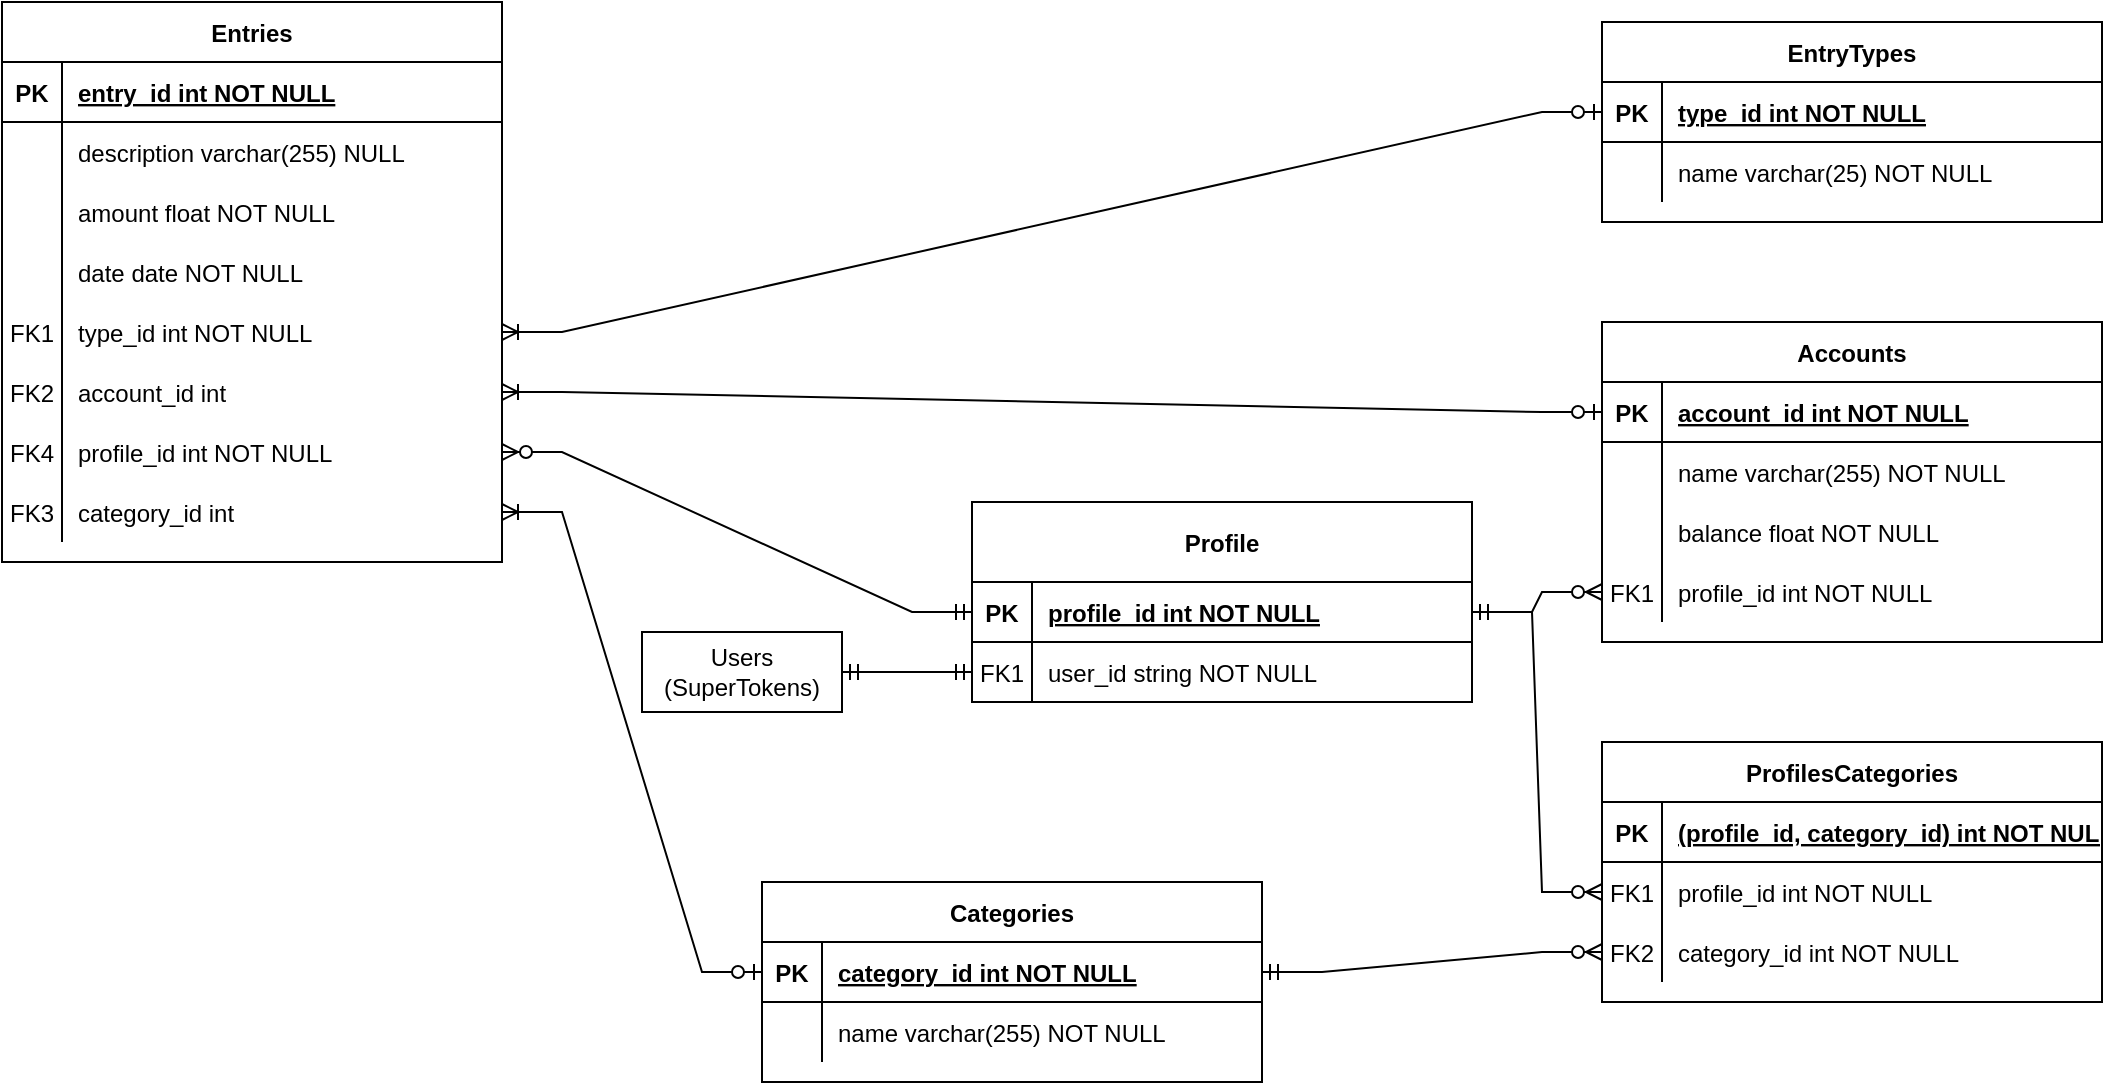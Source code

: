 <mxfile version="18.0.4" type="device"><diagram id="R2lEEEUBdFMjLlhIrx00" name="Page-1"><mxGraphModel dx="1925" dy="815" grid="1" gridSize="10" guides="1" tooltips="1" connect="1" arrows="1" fold="1" page="1" pageScale="1" pageWidth="850" pageHeight="1100" math="0" shadow="0" extFonts="Permanent Marker^https://fonts.googleapis.com/css?family=Permanent+Marker"><root><mxCell id="0"/><mxCell id="1" parent="0"/><mxCell id="C-vyLk0tnHw3VtMMgP7b-2" value="EntryTypes" style="shape=table;startSize=30;container=1;collapsible=1;childLayout=tableLayout;fixedRows=1;rowLines=0;fontStyle=1;align=center;resizeLast=1;" parent="1" vertex="1"><mxGeometry x="740" y="200" width="250" height="100" as="geometry"/></mxCell><mxCell id="C-vyLk0tnHw3VtMMgP7b-3" value="" style="shape=partialRectangle;collapsible=0;dropTarget=0;pointerEvents=0;fillColor=none;points=[[0,0.5],[1,0.5]];portConstraint=eastwest;top=0;left=0;right=0;bottom=1;" parent="C-vyLk0tnHw3VtMMgP7b-2" vertex="1"><mxGeometry y="30" width="250" height="30" as="geometry"/></mxCell><mxCell id="C-vyLk0tnHw3VtMMgP7b-4" value="PK" style="shape=partialRectangle;overflow=hidden;connectable=0;fillColor=none;top=0;left=0;bottom=0;right=0;fontStyle=1;" parent="C-vyLk0tnHw3VtMMgP7b-3" vertex="1"><mxGeometry width="30" height="30" as="geometry"><mxRectangle width="30" height="30" as="alternateBounds"/></mxGeometry></mxCell><mxCell id="C-vyLk0tnHw3VtMMgP7b-5" value="type_id int NOT NULL " style="shape=partialRectangle;overflow=hidden;connectable=0;fillColor=none;top=0;left=0;bottom=0;right=0;align=left;spacingLeft=6;fontStyle=5;" parent="C-vyLk0tnHw3VtMMgP7b-3" vertex="1"><mxGeometry x="30" width="220" height="30" as="geometry"><mxRectangle width="220" height="30" as="alternateBounds"/></mxGeometry></mxCell><mxCell id="C-vyLk0tnHw3VtMMgP7b-6" value="" style="shape=partialRectangle;collapsible=0;dropTarget=0;pointerEvents=0;fillColor=none;points=[[0,0.5],[1,0.5]];portConstraint=eastwest;top=0;left=0;right=0;bottom=0;" parent="C-vyLk0tnHw3VtMMgP7b-2" vertex="1"><mxGeometry y="60" width="250" height="30" as="geometry"/></mxCell><mxCell id="C-vyLk0tnHw3VtMMgP7b-7" value="" style="shape=partialRectangle;overflow=hidden;connectable=0;fillColor=none;top=0;left=0;bottom=0;right=0;" parent="C-vyLk0tnHw3VtMMgP7b-6" vertex="1"><mxGeometry width="30" height="30" as="geometry"><mxRectangle width="30" height="30" as="alternateBounds"/></mxGeometry></mxCell><mxCell id="C-vyLk0tnHw3VtMMgP7b-8" value="name varchar(25) NOT NULL" style="shape=partialRectangle;overflow=hidden;connectable=0;fillColor=none;top=0;left=0;bottom=0;right=0;align=left;spacingLeft=6;" parent="C-vyLk0tnHw3VtMMgP7b-6" vertex="1"><mxGeometry x="30" width="220" height="30" as="geometry"><mxRectangle width="220" height="30" as="alternateBounds"/></mxGeometry></mxCell><mxCell id="C-vyLk0tnHw3VtMMgP7b-23" value="Entries" style="shape=table;startSize=30;container=1;collapsible=1;childLayout=tableLayout;fixedRows=1;rowLines=0;fontStyle=1;align=center;resizeLast=1;" parent="1" vertex="1"><mxGeometry x="-60" y="190" width="250" height="280" as="geometry"/></mxCell><mxCell id="C-vyLk0tnHw3VtMMgP7b-24" value="" style="shape=partialRectangle;collapsible=0;dropTarget=0;pointerEvents=0;fillColor=none;points=[[0,0.5],[1,0.5]];portConstraint=eastwest;top=0;left=0;right=0;bottom=1;" parent="C-vyLk0tnHw3VtMMgP7b-23" vertex="1"><mxGeometry y="30" width="250" height="30" as="geometry"/></mxCell><mxCell id="C-vyLk0tnHw3VtMMgP7b-25" value="PK" style="shape=partialRectangle;overflow=hidden;connectable=0;fillColor=none;top=0;left=0;bottom=0;right=0;fontStyle=1;" parent="C-vyLk0tnHw3VtMMgP7b-24" vertex="1"><mxGeometry width="30" height="30" as="geometry"><mxRectangle width="30" height="30" as="alternateBounds"/></mxGeometry></mxCell><mxCell id="C-vyLk0tnHw3VtMMgP7b-26" value="entry_id int NOT NULL " style="shape=partialRectangle;overflow=hidden;connectable=0;fillColor=none;top=0;left=0;bottom=0;right=0;align=left;spacingLeft=6;fontStyle=5;" parent="C-vyLk0tnHw3VtMMgP7b-24" vertex="1"><mxGeometry x="30" width="220" height="30" as="geometry"><mxRectangle width="220" height="30" as="alternateBounds"/></mxGeometry></mxCell><mxCell id="C-vyLk0tnHw3VtMMgP7b-27" value="" style="shape=partialRectangle;collapsible=0;dropTarget=0;pointerEvents=0;fillColor=none;points=[[0,0.5],[1,0.5]];portConstraint=eastwest;top=0;left=0;right=0;bottom=0;" parent="C-vyLk0tnHw3VtMMgP7b-23" vertex="1"><mxGeometry y="60" width="250" height="30" as="geometry"/></mxCell><mxCell id="C-vyLk0tnHw3VtMMgP7b-28" value="" style="shape=partialRectangle;overflow=hidden;connectable=0;fillColor=none;top=0;left=0;bottom=0;right=0;" parent="C-vyLk0tnHw3VtMMgP7b-27" vertex="1"><mxGeometry width="30" height="30" as="geometry"><mxRectangle width="30" height="30" as="alternateBounds"/></mxGeometry></mxCell><mxCell id="C-vyLk0tnHw3VtMMgP7b-29" value="description varchar(255) NULL" style="shape=partialRectangle;overflow=hidden;connectable=0;fillColor=none;top=0;left=0;bottom=0;right=0;align=left;spacingLeft=6;" parent="C-vyLk0tnHw3VtMMgP7b-27" vertex="1"><mxGeometry x="30" width="220" height="30" as="geometry"><mxRectangle width="220" height="30" as="alternateBounds"/></mxGeometry></mxCell><mxCell id="QFfsx8fVsxqxByBKWhga-1" value="" style="shape=partialRectangle;collapsible=0;dropTarget=0;pointerEvents=0;fillColor=none;points=[[0,0.5],[1,0.5]];portConstraint=eastwest;top=0;left=0;right=0;bottom=0;" parent="C-vyLk0tnHw3VtMMgP7b-23" vertex="1"><mxGeometry y="90" width="250" height="30" as="geometry"/></mxCell><mxCell id="QFfsx8fVsxqxByBKWhga-2" value="" style="shape=partialRectangle;overflow=hidden;connectable=0;fillColor=none;top=0;left=0;bottom=0;right=0;" parent="QFfsx8fVsxqxByBKWhga-1" vertex="1"><mxGeometry width="30" height="30" as="geometry"><mxRectangle width="30" height="30" as="alternateBounds"/></mxGeometry></mxCell><mxCell id="QFfsx8fVsxqxByBKWhga-3" value="amount float NOT NULL" style="shape=partialRectangle;overflow=hidden;connectable=0;fillColor=none;top=0;left=0;bottom=0;right=0;align=left;spacingLeft=6;" parent="QFfsx8fVsxqxByBKWhga-1" vertex="1"><mxGeometry x="30" width="220" height="30" as="geometry"><mxRectangle width="220" height="30" as="alternateBounds"/></mxGeometry></mxCell><mxCell id="QFfsx8fVsxqxByBKWhga-32" value="" style="shape=partialRectangle;collapsible=0;dropTarget=0;pointerEvents=0;fillColor=none;points=[[0,0.5],[1,0.5]];portConstraint=eastwest;top=0;left=0;right=0;bottom=0;" parent="C-vyLk0tnHw3VtMMgP7b-23" vertex="1"><mxGeometry y="120" width="250" height="30" as="geometry"/></mxCell><mxCell id="QFfsx8fVsxqxByBKWhga-33" value="" style="shape=partialRectangle;overflow=hidden;connectable=0;fillColor=none;top=0;left=0;bottom=0;right=0;" parent="QFfsx8fVsxqxByBKWhga-32" vertex="1"><mxGeometry width="30" height="30" as="geometry"><mxRectangle width="30" height="30" as="alternateBounds"/></mxGeometry></mxCell><mxCell id="QFfsx8fVsxqxByBKWhga-34" value="date date NOT NULL" style="shape=partialRectangle;overflow=hidden;connectable=0;fillColor=none;top=0;left=0;bottom=0;right=0;align=left;spacingLeft=6;" parent="QFfsx8fVsxqxByBKWhga-32" vertex="1"><mxGeometry x="30" width="220" height="30" as="geometry"><mxRectangle width="220" height="30" as="alternateBounds"/></mxGeometry></mxCell><mxCell id="QFfsx8fVsxqxByBKWhga-4" value="" style="shape=partialRectangle;collapsible=0;dropTarget=0;pointerEvents=0;fillColor=none;points=[[0,0.5],[1,0.5]];portConstraint=eastwest;top=0;left=0;right=0;bottom=0;" parent="C-vyLk0tnHw3VtMMgP7b-23" vertex="1"><mxGeometry y="150" width="250" height="30" as="geometry"/></mxCell><mxCell id="QFfsx8fVsxqxByBKWhga-5" value="FK1" style="shape=partialRectangle;overflow=hidden;connectable=0;fillColor=none;top=0;left=0;bottom=0;right=0;" parent="QFfsx8fVsxqxByBKWhga-4" vertex="1"><mxGeometry width="30" height="30" as="geometry"><mxRectangle width="30" height="30" as="alternateBounds"/></mxGeometry></mxCell><mxCell id="QFfsx8fVsxqxByBKWhga-6" value="type_id int NOT NULL" style="shape=partialRectangle;overflow=hidden;connectable=0;fillColor=none;top=0;left=0;bottom=0;right=0;align=left;spacingLeft=6;" parent="QFfsx8fVsxqxByBKWhga-4" vertex="1"><mxGeometry x="30" width="220" height="30" as="geometry"><mxRectangle width="220" height="30" as="alternateBounds"/></mxGeometry></mxCell><mxCell id="QFfsx8fVsxqxByBKWhga-18" value="" style="shape=partialRectangle;collapsible=0;dropTarget=0;pointerEvents=0;fillColor=none;points=[[0,0.5],[1,0.5]];portConstraint=eastwest;top=0;left=0;right=0;bottom=0;" parent="C-vyLk0tnHw3VtMMgP7b-23" vertex="1"><mxGeometry y="180" width="250" height="30" as="geometry"/></mxCell><mxCell id="QFfsx8fVsxqxByBKWhga-19" value="FK2" style="shape=partialRectangle;overflow=hidden;connectable=0;fillColor=none;top=0;left=0;bottom=0;right=0;" parent="QFfsx8fVsxqxByBKWhga-18" vertex="1"><mxGeometry width="30" height="30" as="geometry"><mxRectangle width="30" height="30" as="alternateBounds"/></mxGeometry></mxCell><mxCell id="QFfsx8fVsxqxByBKWhga-20" value="account_id int" style="shape=partialRectangle;overflow=hidden;connectable=0;fillColor=none;top=0;left=0;bottom=0;right=0;align=left;spacingLeft=6;" parent="QFfsx8fVsxqxByBKWhga-18" vertex="1"><mxGeometry x="30" width="220" height="30" as="geometry"><mxRectangle width="220" height="30" as="alternateBounds"/></mxGeometry></mxCell><mxCell id="KySwVXPeRMEsNESM2aXi-30" value="" style="shape=partialRectangle;collapsible=0;dropTarget=0;pointerEvents=0;fillColor=none;points=[[0,0.5],[1,0.5]];portConstraint=eastwest;top=0;left=0;right=0;bottom=0;" parent="C-vyLk0tnHw3VtMMgP7b-23" vertex="1"><mxGeometry y="210" width="250" height="30" as="geometry"/></mxCell><mxCell id="KySwVXPeRMEsNESM2aXi-31" value="FK4" style="shape=partialRectangle;overflow=hidden;connectable=0;fillColor=none;top=0;left=0;bottom=0;right=0;" parent="KySwVXPeRMEsNESM2aXi-30" vertex="1"><mxGeometry width="30" height="30" as="geometry"><mxRectangle width="30" height="30" as="alternateBounds"/></mxGeometry></mxCell><mxCell id="KySwVXPeRMEsNESM2aXi-32" value="profile_id int NOT NULL" style="shape=partialRectangle;overflow=hidden;connectable=0;fillColor=none;top=0;left=0;bottom=0;right=0;align=left;spacingLeft=6;" parent="KySwVXPeRMEsNESM2aXi-30" vertex="1"><mxGeometry x="30" width="220" height="30" as="geometry"><mxRectangle width="220" height="30" as="alternateBounds"/></mxGeometry></mxCell><mxCell id="QFfsx8fVsxqxByBKWhga-29" value="" style="shape=partialRectangle;collapsible=0;dropTarget=0;pointerEvents=0;fillColor=none;points=[[0,0.5],[1,0.5]];portConstraint=eastwest;top=0;left=0;right=0;bottom=0;" parent="C-vyLk0tnHw3VtMMgP7b-23" vertex="1"><mxGeometry y="240" width="250" height="30" as="geometry"/></mxCell><mxCell id="QFfsx8fVsxqxByBKWhga-30" value="FK3" style="shape=partialRectangle;overflow=hidden;connectable=0;fillColor=none;top=0;left=0;bottom=0;right=0;" parent="QFfsx8fVsxqxByBKWhga-29" vertex="1"><mxGeometry width="30" height="30" as="geometry"><mxRectangle width="30" height="30" as="alternateBounds"/></mxGeometry></mxCell><mxCell id="QFfsx8fVsxqxByBKWhga-31" value="category_id int" style="shape=partialRectangle;overflow=hidden;connectable=0;fillColor=none;top=0;left=0;bottom=0;right=0;align=left;spacingLeft=6;" parent="QFfsx8fVsxqxByBKWhga-29" vertex="1"><mxGeometry x="30" width="220" height="30" as="geometry"><mxRectangle width="220" height="30" as="alternateBounds"/></mxGeometry></mxCell><mxCell id="QFfsx8fVsxqxByBKWhga-8" value="Accounts" style="shape=table;startSize=30;container=1;collapsible=1;childLayout=tableLayout;fixedRows=1;rowLines=0;fontStyle=1;align=center;resizeLast=1;" parent="1" vertex="1"><mxGeometry x="740" y="350" width="250" height="160" as="geometry"/></mxCell><mxCell id="QFfsx8fVsxqxByBKWhga-9" value="" style="shape=partialRectangle;collapsible=0;dropTarget=0;pointerEvents=0;fillColor=none;points=[[0,0.5],[1,0.5]];portConstraint=eastwest;top=0;left=0;right=0;bottom=1;" parent="QFfsx8fVsxqxByBKWhga-8" vertex="1"><mxGeometry y="30" width="250" height="30" as="geometry"/></mxCell><mxCell id="QFfsx8fVsxqxByBKWhga-10" value="PK" style="shape=partialRectangle;overflow=hidden;connectable=0;fillColor=none;top=0;left=0;bottom=0;right=0;fontStyle=1;" parent="QFfsx8fVsxqxByBKWhga-9" vertex="1"><mxGeometry width="30" height="30" as="geometry"><mxRectangle width="30" height="30" as="alternateBounds"/></mxGeometry></mxCell><mxCell id="QFfsx8fVsxqxByBKWhga-11" value="account_id int NOT NULL " style="shape=partialRectangle;overflow=hidden;connectable=0;fillColor=none;top=0;left=0;bottom=0;right=0;align=left;spacingLeft=6;fontStyle=5;" parent="QFfsx8fVsxqxByBKWhga-9" vertex="1"><mxGeometry x="30" width="220" height="30" as="geometry"><mxRectangle width="220" height="30" as="alternateBounds"/></mxGeometry></mxCell><mxCell id="QFfsx8fVsxqxByBKWhga-12" value="" style="shape=partialRectangle;collapsible=0;dropTarget=0;pointerEvents=0;fillColor=none;points=[[0,0.5],[1,0.5]];portConstraint=eastwest;top=0;left=0;right=0;bottom=0;" parent="QFfsx8fVsxqxByBKWhga-8" vertex="1"><mxGeometry y="60" width="250" height="30" as="geometry"/></mxCell><mxCell id="QFfsx8fVsxqxByBKWhga-13" value="" style="shape=partialRectangle;overflow=hidden;connectable=0;fillColor=none;top=0;left=0;bottom=0;right=0;" parent="QFfsx8fVsxqxByBKWhga-12" vertex="1"><mxGeometry width="30" height="30" as="geometry"><mxRectangle width="30" height="30" as="alternateBounds"/></mxGeometry></mxCell><mxCell id="QFfsx8fVsxqxByBKWhga-14" value="name varchar(255) NOT NULL" style="shape=partialRectangle;overflow=hidden;connectable=0;fillColor=none;top=0;left=0;bottom=0;right=0;align=left;spacingLeft=6;" parent="QFfsx8fVsxqxByBKWhga-12" vertex="1"><mxGeometry x="30" width="220" height="30" as="geometry"><mxRectangle width="220" height="30" as="alternateBounds"/></mxGeometry></mxCell><mxCell id="QFfsx8fVsxqxByBKWhga-36" value="" style="shape=partialRectangle;collapsible=0;dropTarget=0;pointerEvents=0;fillColor=none;points=[[0,0.5],[1,0.5]];portConstraint=eastwest;top=0;left=0;right=0;bottom=0;" parent="QFfsx8fVsxqxByBKWhga-8" vertex="1"><mxGeometry y="90" width="250" height="30" as="geometry"/></mxCell><mxCell id="QFfsx8fVsxqxByBKWhga-37" value="" style="shape=partialRectangle;overflow=hidden;connectable=0;fillColor=none;top=0;left=0;bottom=0;right=0;" parent="QFfsx8fVsxqxByBKWhga-36" vertex="1"><mxGeometry width="30" height="30" as="geometry"><mxRectangle width="30" height="30" as="alternateBounds"/></mxGeometry></mxCell><mxCell id="QFfsx8fVsxqxByBKWhga-38" value="balance float NOT NULL" style="shape=partialRectangle;overflow=hidden;connectable=0;fillColor=none;top=0;left=0;bottom=0;right=0;align=left;spacingLeft=6;" parent="QFfsx8fVsxqxByBKWhga-36" vertex="1"><mxGeometry x="30" width="220" height="30" as="geometry"><mxRectangle width="220" height="30" as="alternateBounds"/></mxGeometry></mxCell><mxCell id="KySwVXPeRMEsNESM2aXi-37" value="" style="shape=partialRectangle;collapsible=0;dropTarget=0;pointerEvents=0;fillColor=none;points=[[0,0.5],[1,0.5]];portConstraint=eastwest;top=0;left=0;right=0;bottom=0;" parent="QFfsx8fVsxqxByBKWhga-8" vertex="1"><mxGeometry y="120" width="250" height="30" as="geometry"/></mxCell><mxCell id="KySwVXPeRMEsNESM2aXi-38" value="FK1" style="shape=partialRectangle;overflow=hidden;connectable=0;fillColor=none;top=0;left=0;bottom=0;right=0;" parent="KySwVXPeRMEsNESM2aXi-37" vertex="1"><mxGeometry width="30" height="30" as="geometry"><mxRectangle width="30" height="30" as="alternateBounds"/></mxGeometry></mxCell><mxCell id="KySwVXPeRMEsNESM2aXi-39" value="profile_id int NOT NULL" style="shape=partialRectangle;overflow=hidden;connectable=0;fillColor=none;top=0;left=0;bottom=0;right=0;align=left;spacingLeft=6;" parent="KySwVXPeRMEsNESM2aXi-37" vertex="1"><mxGeometry x="30" width="220" height="30" as="geometry"><mxRectangle width="220" height="30" as="alternateBounds"/></mxGeometry></mxCell><mxCell id="QFfsx8fVsxqxByBKWhga-22" value="Categories" style="shape=table;startSize=30;container=1;collapsible=1;childLayout=tableLayout;fixedRows=1;rowLines=0;fontStyle=1;align=center;resizeLast=1;" parent="1" vertex="1"><mxGeometry x="320" y="630" width="250" height="100" as="geometry"/></mxCell><mxCell id="QFfsx8fVsxqxByBKWhga-23" value="" style="shape=partialRectangle;collapsible=0;dropTarget=0;pointerEvents=0;fillColor=none;points=[[0,0.5],[1,0.5]];portConstraint=eastwest;top=0;left=0;right=0;bottom=1;" parent="QFfsx8fVsxqxByBKWhga-22" vertex="1"><mxGeometry y="30" width="250" height="30" as="geometry"/></mxCell><mxCell id="QFfsx8fVsxqxByBKWhga-24" value="PK" style="shape=partialRectangle;overflow=hidden;connectable=0;fillColor=none;top=0;left=0;bottom=0;right=0;fontStyle=1;" parent="QFfsx8fVsxqxByBKWhga-23" vertex="1"><mxGeometry width="30" height="30" as="geometry"><mxRectangle width="30" height="30" as="alternateBounds"/></mxGeometry></mxCell><mxCell id="QFfsx8fVsxqxByBKWhga-25" value="category_id int NOT NULL " style="shape=partialRectangle;overflow=hidden;connectable=0;fillColor=none;top=0;left=0;bottom=0;right=0;align=left;spacingLeft=6;fontStyle=5;" parent="QFfsx8fVsxqxByBKWhga-23" vertex="1"><mxGeometry x="30" width="220" height="30" as="geometry"><mxRectangle width="220" height="30" as="alternateBounds"/></mxGeometry></mxCell><mxCell id="QFfsx8fVsxqxByBKWhga-26" value="" style="shape=partialRectangle;collapsible=0;dropTarget=0;pointerEvents=0;fillColor=none;points=[[0,0.5],[1,0.5]];portConstraint=eastwest;top=0;left=0;right=0;bottom=0;" parent="QFfsx8fVsxqxByBKWhga-22" vertex="1"><mxGeometry y="60" width="250" height="30" as="geometry"/></mxCell><mxCell id="QFfsx8fVsxqxByBKWhga-27" value="" style="shape=partialRectangle;overflow=hidden;connectable=0;fillColor=none;top=0;left=0;bottom=0;right=0;" parent="QFfsx8fVsxqxByBKWhga-26" vertex="1"><mxGeometry width="30" height="30" as="geometry"><mxRectangle width="30" height="30" as="alternateBounds"/></mxGeometry></mxCell><mxCell id="QFfsx8fVsxqxByBKWhga-28" value="name varchar(255) NOT NULL" style="shape=partialRectangle;overflow=hidden;connectable=0;fillColor=none;top=0;left=0;bottom=0;right=0;align=left;spacingLeft=6;" parent="QFfsx8fVsxqxByBKWhga-26" vertex="1"><mxGeometry x="30" width="220" height="30" as="geometry"><mxRectangle width="220" height="30" as="alternateBounds"/></mxGeometry></mxCell><mxCell id="QFfsx8fVsxqxByBKWhga-39" value="" style="edgeStyle=entityRelationEdgeStyle;fontSize=12;html=1;endArrow=ERoneToMany;startArrow=ERzeroToOne;rounded=0;" parent="1" source="QFfsx8fVsxqxByBKWhga-9" target="QFfsx8fVsxqxByBKWhga-18" edge="1"><mxGeometry width="100" height="100" relative="1" as="geometry"><mxPoint x="290" y="570" as="sourcePoint"/><mxPoint x="390" y="470" as="targetPoint"/></mxGeometry></mxCell><mxCell id="QFfsx8fVsxqxByBKWhga-40" value="" style="edgeStyle=entityRelationEdgeStyle;fontSize=12;html=1;endArrow=ERoneToMany;startArrow=ERzeroToOne;rounded=0;" parent="1" source="QFfsx8fVsxqxByBKWhga-23" target="QFfsx8fVsxqxByBKWhga-29" edge="1"><mxGeometry width="100" height="100" relative="1" as="geometry"><mxPoint x="300" y="580" as="sourcePoint"/><mxPoint x="400" y="480" as="targetPoint"/></mxGeometry></mxCell><mxCell id="QFfsx8fVsxqxByBKWhga-41" value="" style="edgeStyle=entityRelationEdgeStyle;fontSize=12;html=1;endArrow=ERoneToMany;startArrow=ERzeroToOne;rounded=0;" parent="1" source="C-vyLk0tnHw3VtMMgP7b-3" target="QFfsx8fVsxqxByBKWhga-4" edge="1"><mxGeometry width="100" height="100" relative="1" as="geometry"><mxPoint x="310" y="590" as="sourcePoint"/><mxPoint x="410" y="490" as="targetPoint"/></mxGeometry></mxCell><mxCell id="KySwVXPeRMEsNESM2aXi-2" value="Profile" style="shape=table;startSize=40;container=1;collapsible=1;childLayout=tableLayout;fixedRows=1;rowLines=0;fontStyle=1;align=center;resizeLast=1;" parent="1" vertex="1"><mxGeometry x="425" y="440" width="250" height="100" as="geometry"/></mxCell><mxCell id="KySwVXPeRMEsNESM2aXi-3" value="" style="shape=partialRectangle;collapsible=0;dropTarget=0;pointerEvents=0;fillColor=none;points=[[0,0.5],[1,0.5]];portConstraint=eastwest;top=0;left=0;right=0;bottom=1;" parent="KySwVXPeRMEsNESM2aXi-2" vertex="1"><mxGeometry y="40" width="250" height="30" as="geometry"/></mxCell><mxCell id="KySwVXPeRMEsNESM2aXi-4" value="PK" style="shape=partialRectangle;overflow=hidden;connectable=0;fillColor=none;top=0;left=0;bottom=0;right=0;fontStyle=1;" parent="KySwVXPeRMEsNESM2aXi-3" vertex="1"><mxGeometry width="30" height="30" as="geometry"><mxRectangle width="30" height="30" as="alternateBounds"/></mxGeometry></mxCell><mxCell id="KySwVXPeRMEsNESM2aXi-5" value="profile_id int NOT NULL " style="shape=partialRectangle;overflow=hidden;connectable=0;fillColor=none;top=0;left=0;bottom=0;right=0;align=left;spacingLeft=6;fontStyle=5;" parent="KySwVXPeRMEsNESM2aXi-3" vertex="1"><mxGeometry x="30" width="220" height="30" as="geometry"><mxRectangle width="220" height="30" as="alternateBounds"/></mxGeometry></mxCell><mxCell id="KySwVXPeRMEsNESM2aXi-6" value="" style="shape=partialRectangle;collapsible=0;dropTarget=0;pointerEvents=0;fillColor=none;points=[[0,0.5],[1,0.5]];portConstraint=eastwest;top=0;left=0;right=0;bottom=0;" parent="KySwVXPeRMEsNESM2aXi-2" vertex="1"><mxGeometry y="70" width="250" height="30" as="geometry"/></mxCell><mxCell id="KySwVXPeRMEsNESM2aXi-7" value="FK1" style="shape=partialRectangle;overflow=hidden;connectable=0;fillColor=none;top=0;left=0;bottom=0;right=0;" parent="KySwVXPeRMEsNESM2aXi-6" vertex="1"><mxGeometry width="30" height="30" as="geometry"><mxRectangle width="30" height="30" as="alternateBounds"/></mxGeometry></mxCell><mxCell id="KySwVXPeRMEsNESM2aXi-8" value="user_id string NOT NULL" style="shape=partialRectangle;overflow=hidden;connectable=0;fillColor=none;top=0;left=0;bottom=0;right=0;align=left;spacingLeft=6;" parent="KySwVXPeRMEsNESM2aXi-6" vertex="1"><mxGeometry x="30" width="220" height="30" as="geometry"><mxRectangle width="220" height="30" as="alternateBounds"/></mxGeometry></mxCell><mxCell id="KySwVXPeRMEsNESM2aXi-34" value="" style="edgeStyle=entityRelationEdgeStyle;fontSize=12;html=1;endArrow=ERzeroToMany;startArrow=ERmandOne;rounded=0;exitX=0;exitY=0.5;exitDx=0;exitDy=0;entryX=1;entryY=0.5;entryDx=0;entryDy=0;" parent="1" source="KySwVXPeRMEsNESM2aXi-3" target="KySwVXPeRMEsNESM2aXi-30" edge="1"><mxGeometry width="100" height="100" relative="1" as="geometry"><mxPoint x="140" y="600" as="sourcePoint"/><mxPoint x="240" y="500" as="targetPoint"/></mxGeometry></mxCell><mxCell id="KySwVXPeRMEsNESM2aXi-36" value="" style="edgeStyle=entityRelationEdgeStyle;fontSize=12;html=1;endArrow=ERzeroToMany;startArrow=ERmandOne;rounded=0;entryX=0;entryY=0.5;entryDx=0;entryDy=0;exitX=1;exitY=0.5;exitDx=0;exitDy=0;" parent="1" source="KySwVXPeRMEsNESM2aXi-3" target="KySwVXPeRMEsNESM2aXi-37" edge="1"><mxGeometry width="100" height="100" relative="1" as="geometry"><mxPoint x="650" y="100" as="sourcePoint"/><mxPoint x="770" y="380" as="targetPoint"/></mxGeometry></mxCell><mxCell id="KySwVXPeRMEsNESM2aXi-40" value="ProfilesCategories" style="shape=table;startSize=30;container=1;collapsible=1;childLayout=tableLayout;fixedRows=1;rowLines=0;fontStyle=1;align=center;resizeLast=1;" parent="1" vertex="1"><mxGeometry x="740" y="560" width="250" height="130" as="geometry"/></mxCell><mxCell id="KySwVXPeRMEsNESM2aXi-41" value="" style="shape=partialRectangle;collapsible=0;dropTarget=0;pointerEvents=0;fillColor=none;points=[[0,0.5],[1,0.5]];portConstraint=eastwest;top=0;left=0;right=0;bottom=1;" parent="KySwVXPeRMEsNESM2aXi-40" vertex="1"><mxGeometry y="30" width="250" height="30" as="geometry"/></mxCell><mxCell id="KySwVXPeRMEsNESM2aXi-42" value="PK" style="shape=partialRectangle;overflow=hidden;connectable=0;fillColor=none;top=0;left=0;bottom=0;right=0;fontStyle=1;" parent="KySwVXPeRMEsNESM2aXi-41" vertex="1"><mxGeometry width="30" height="30" as="geometry"><mxRectangle width="30" height="30" as="alternateBounds"/></mxGeometry></mxCell><mxCell id="KySwVXPeRMEsNESM2aXi-43" value="(profile_id, category_id) int NOT NULL " style="shape=partialRectangle;overflow=hidden;connectable=0;fillColor=none;top=0;left=0;bottom=0;right=0;align=left;spacingLeft=6;fontStyle=5;" parent="KySwVXPeRMEsNESM2aXi-41" vertex="1"><mxGeometry x="30" width="220" height="30" as="geometry"><mxRectangle width="220" height="30" as="alternateBounds"/></mxGeometry></mxCell><mxCell id="KySwVXPeRMEsNESM2aXi-50" value="" style="shape=partialRectangle;collapsible=0;dropTarget=0;pointerEvents=0;fillColor=none;points=[[0,0.5],[1,0.5]];portConstraint=eastwest;top=0;left=0;right=0;bottom=0;" parent="KySwVXPeRMEsNESM2aXi-40" vertex="1"><mxGeometry y="60" width="250" height="30" as="geometry"/></mxCell><mxCell id="KySwVXPeRMEsNESM2aXi-51" value="FK1" style="shape=partialRectangle;overflow=hidden;connectable=0;fillColor=none;top=0;left=0;bottom=0;right=0;" parent="KySwVXPeRMEsNESM2aXi-50" vertex="1"><mxGeometry width="30" height="30" as="geometry"><mxRectangle width="30" height="30" as="alternateBounds"/></mxGeometry></mxCell><mxCell id="KySwVXPeRMEsNESM2aXi-52" value="profile_id int NOT NULL" style="shape=partialRectangle;overflow=hidden;connectable=0;fillColor=none;top=0;left=0;bottom=0;right=0;align=left;spacingLeft=6;" parent="KySwVXPeRMEsNESM2aXi-50" vertex="1"><mxGeometry x="30" width="220" height="30" as="geometry"><mxRectangle width="220" height="30" as="alternateBounds"/></mxGeometry></mxCell><mxCell id="KySwVXPeRMEsNESM2aXi-53" value="" style="shape=partialRectangle;collapsible=0;dropTarget=0;pointerEvents=0;fillColor=none;points=[[0,0.5],[1,0.5]];portConstraint=eastwest;top=0;left=0;right=0;bottom=0;" parent="KySwVXPeRMEsNESM2aXi-40" vertex="1"><mxGeometry y="90" width="250" height="30" as="geometry"/></mxCell><mxCell id="KySwVXPeRMEsNESM2aXi-54" value="FK2" style="shape=partialRectangle;overflow=hidden;connectable=0;fillColor=none;top=0;left=0;bottom=0;right=0;" parent="KySwVXPeRMEsNESM2aXi-53" vertex="1"><mxGeometry width="30" height="30" as="geometry"><mxRectangle width="30" height="30" as="alternateBounds"/></mxGeometry></mxCell><mxCell id="KySwVXPeRMEsNESM2aXi-55" value="category_id int NOT NULL" style="shape=partialRectangle;overflow=hidden;connectable=0;fillColor=none;top=0;left=0;bottom=0;right=0;align=left;spacingLeft=6;" parent="KySwVXPeRMEsNESM2aXi-53" vertex="1"><mxGeometry x="30" width="220" height="30" as="geometry"><mxRectangle width="220" height="30" as="alternateBounds"/></mxGeometry></mxCell><mxCell id="KySwVXPeRMEsNESM2aXi-56" value="" style="edgeStyle=entityRelationEdgeStyle;fontSize=12;html=1;endArrow=ERzeroToMany;startArrow=ERmandOne;rounded=0;entryX=0;entryY=0.5;entryDx=0;entryDy=0;exitX=1;exitY=0.5;exitDx=0;exitDy=0;" parent="1" source="QFfsx8fVsxqxByBKWhga-23" target="KySwVXPeRMEsNESM2aXi-53" edge="1"><mxGeometry width="100" height="100" relative="1" as="geometry"><mxPoint x="820" y="830" as="sourcePoint"/><mxPoint x="740" y="495" as="targetPoint"/></mxGeometry></mxCell><mxCell id="KySwVXPeRMEsNESM2aXi-58" value="" style="edgeStyle=entityRelationEdgeStyle;fontSize=12;html=1;endArrow=ERzeroToMany;startArrow=ERmandOne;rounded=0;entryX=0;entryY=0.5;entryDx=0;entryDy=0;exitX=1;exitY=0.5;exitDx=0;exitDy=0;" parent="1" source="KySwVXPeRMEsNESM2aXi-3" target="KySwVXPeRMEsNESM2aXi-50" edge="1"><mxGeometry width="100" height="100" relative="1" as="geometry"><mxPoint x="660" y="545" as="sourcePoint"/><mxPoint x="740" y="495" as="targetPoint"/></mxGeometry></mxCell><mxCell id="KySwVXPeRMEsNESM2aXi-62" value="Users (SuperTokens)" style="whiteSpace=wrap;html=1;align=center;" parent="1" vertex="1"><mxGeometry x="260" y="505" width="100" height="40" as="geometry"/></mxCell><mxCell id="KySwVXPeRMEsNESM2aXi-63" value="" style="edgeStyle=entityRelationEdgeStyle;fontSize=12;html=1;endArrow=ERmandOne;startArrow=ERmandOne;rounded=0;exitX=1;exitY=0.5;exitDx=0;exitDy=0;entryX=0;entryY=0.5;entryDx=0;entryDy=0;" parent="1" source="KySwVXPeRMEsNESM2aXi-62" target="KySwVXPeRMEsNESM2aXi-6" edge="1"><mxGeometry width="100" height="100" relative="1" as="geometry"><mxPoint x="170" y="730" as="sourcePoint"/><mxPoint x="270" y="630" as="targetPoint"/></mxGeometry></mxCell></root></mxGraphModel></diagram></mxfile>